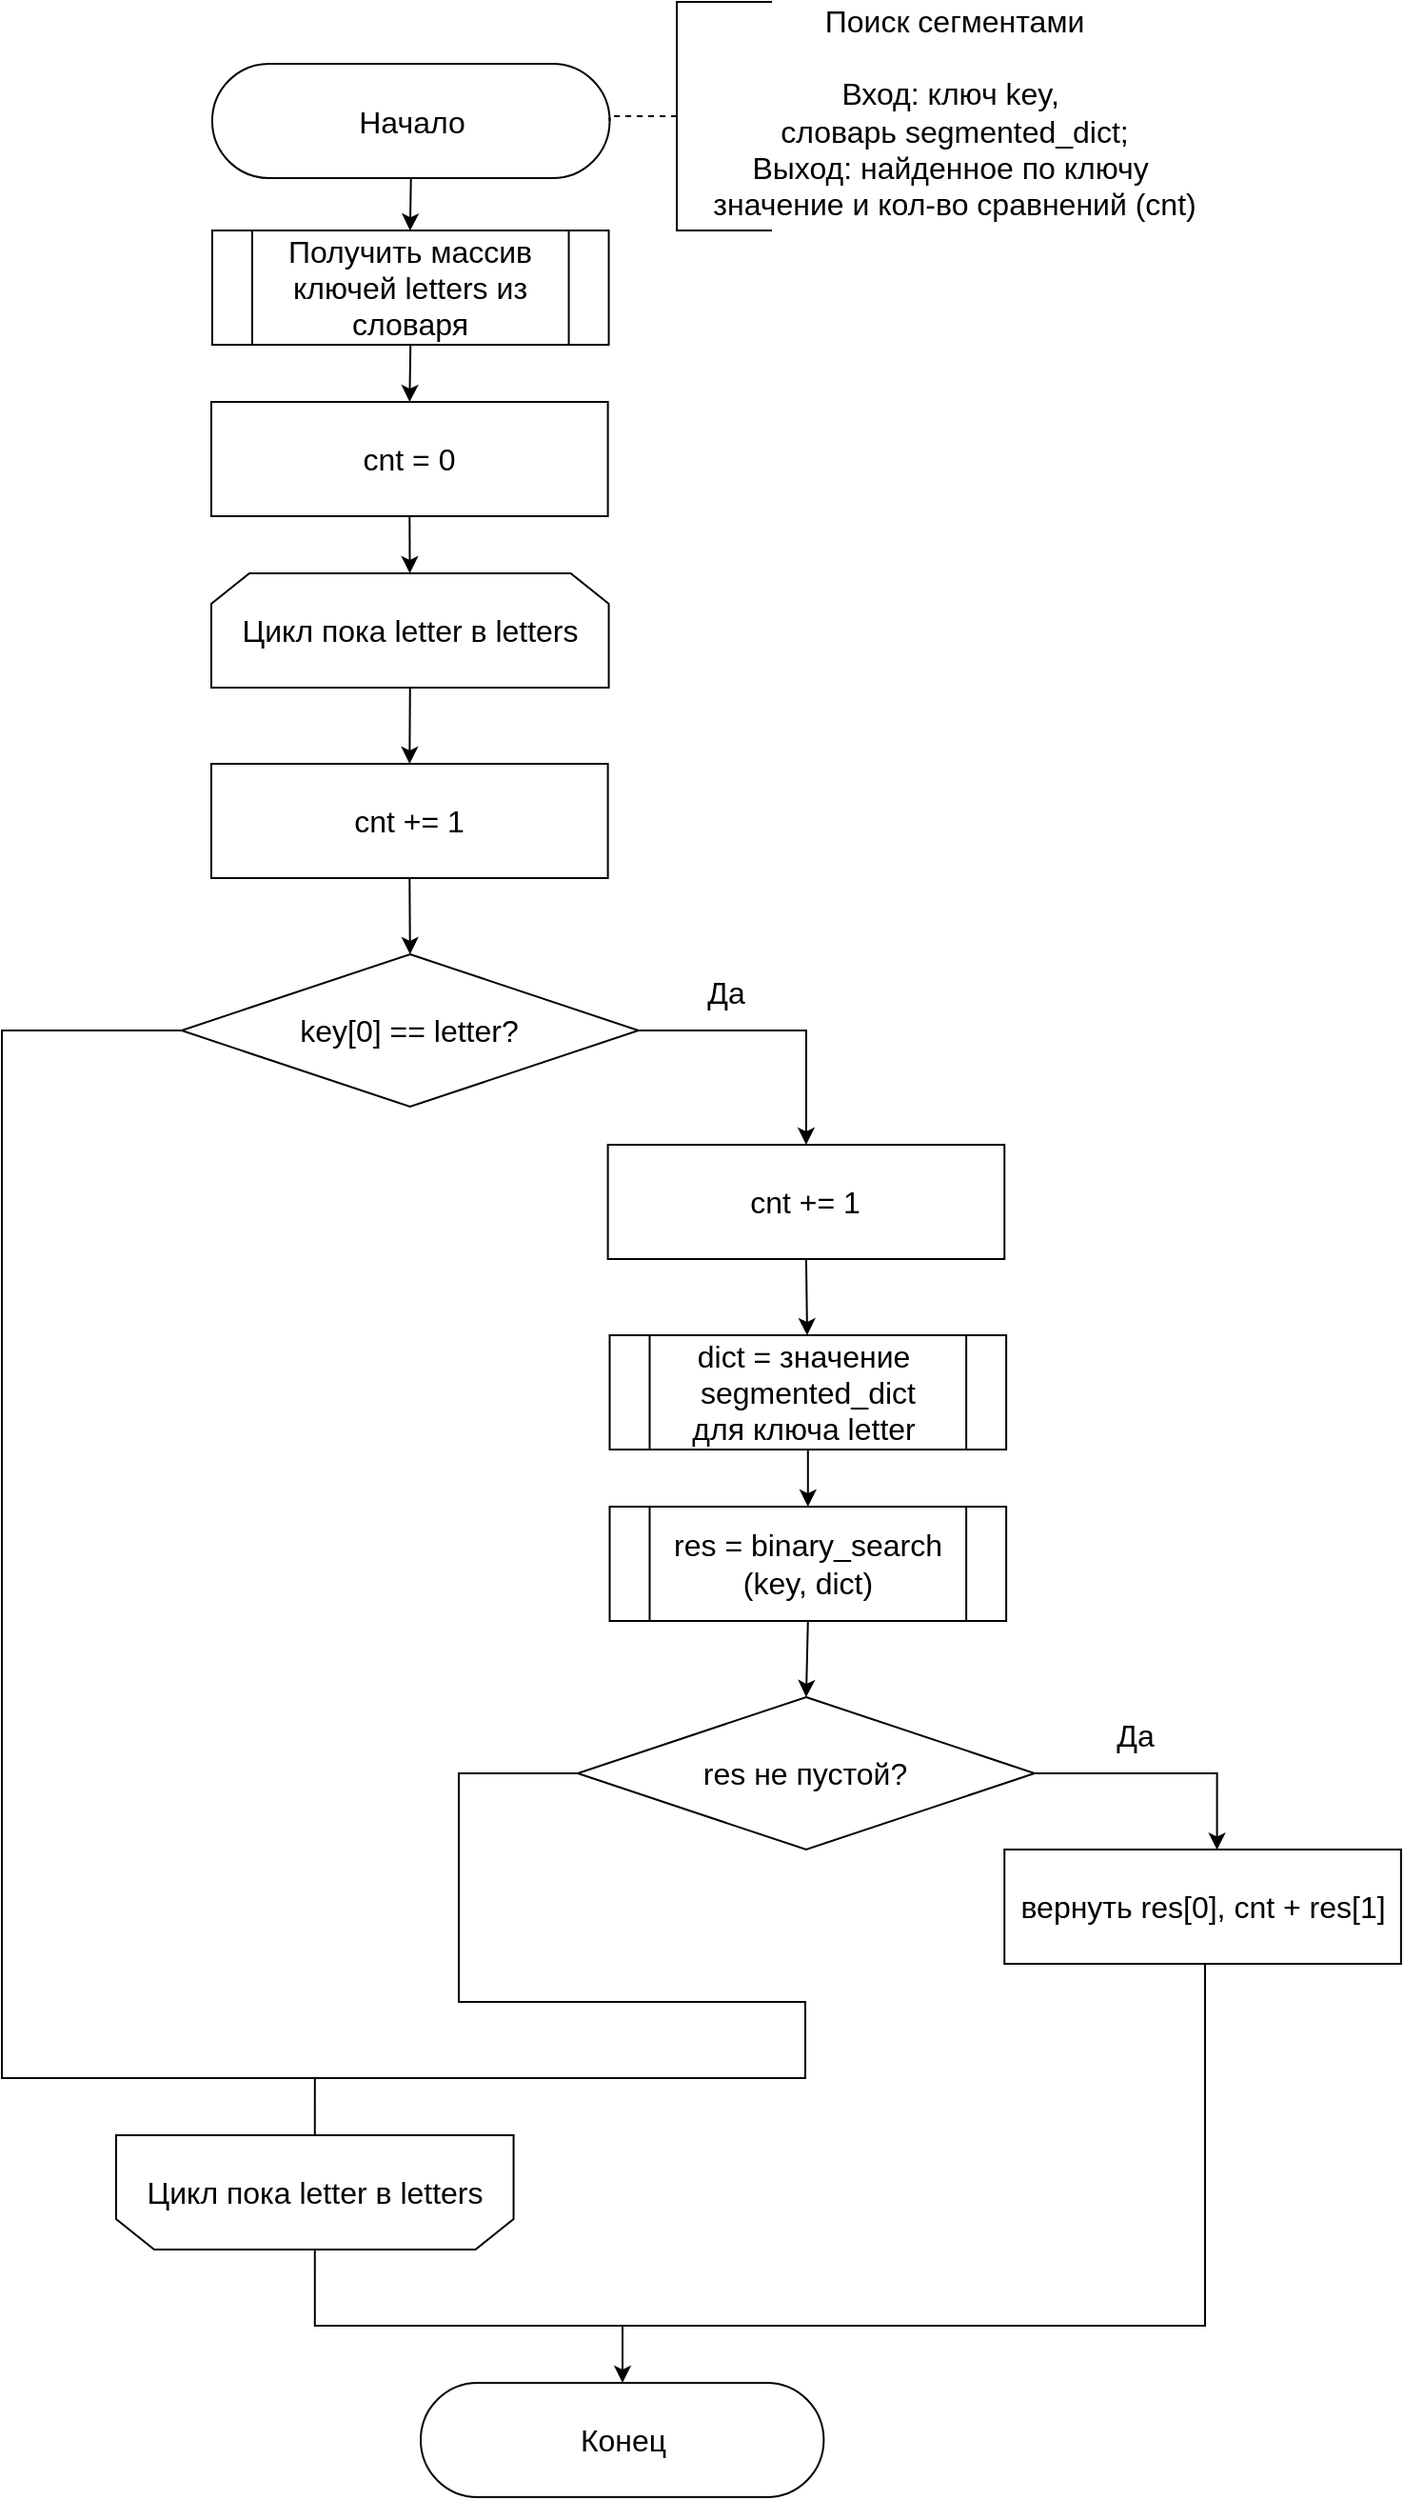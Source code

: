 <mxfile>
    <diagram id="z_-x8YqtBGh2KsrjOjVs" name="Страница 1">
        <mxGraphModel dx="1273" dy="1232" grid="1" gridSize="10" guides="1" tooltips="1" connect="1" arrows="1" fold="1" page="1" pageScale="1" pageWidth="827" pageHeight="1169" math="0" shadow="0">
            <root>
                <mxCell id="0"/>
                <mxCell id="1" parent="0"/>
                <mxCell id="2" style="edgeStyle=orthogonalEdgeStyle;rounded=0;orthogonalLoop=1;jettySize=auto;html=1;exitX=0.5;exitY=0.5;exitDx=0;exitDy=30;exitPerimeter=0;fontSize=16;entryX=0.499;entryY=0.002;entryDx=0;entryDy=0;entryPerimeter=0;" edge="1" parent="1" source="3" target="8">
                    <mxGeometry relative="1" as="geometry">
                        <mxPoint x="294.25" y="128" as="targetPoint"/>
                    </mxGeometry>
                </mxCell>
                <mxCell id="3" value="&lt;font style=&quot;font-size: 16px&quot;&gt;Начало&lt;/font&gt;" style="html=1;dashed=0;whitespace=wrap;shape=mxgraph.dfd.start" vertex="1" parent="1">
                    <mxGeometry x="190.47" y="42.5" width="208.78" height="60" as="geometry"/>
                </mxCell>
                <mxCell id="4" style="edgeStyle=orthogonalEdgeStyle;rounded=0;orthogonalLoop=1;jettySize=auto;html=1;exitX=0;exitY=0.5;exitDx=0;exitDy=0;exitPerimeter=0;entryX=1;entryY=0.5;entryDx=0;entryDy=0;entryPerimeter=0;dashed=1;endArrow=none;endFill=0;" edge="1" parent="1" source="5" target="3">
                    <mxGeometry relative="1" as="geometry"/>
                </mxCell>
                <mxCell id="5" value="" style="strokeWidth=1;html=1;shape=mxgraph.flowchart.annotation_1;align=left;pointerEvents=1;" vertex="1" parent="1">
                    <mxGeometry x="434.53" y="10" width="50" height="120" as="geometry"/>
                </mxCell>
                <mxCell id="6" value="&lt;div&gt;&lt;span style=&quot;font-size: 16px&quot;&gt;Поиск сегментами&lt;/span&gt;&lt;/div&gt;&lt;div&gt;&lt;span style=&quot;font-size: 16px&quot;&gt;&lt;br&gt;&lt;/span&gt;&lt;/div&gt;&lt;font&gt;&lt;div&gt;&lt;font size=&quot;3&quot;&gt;Вход: ключ key&lt;/font&gt;&lt;span style=&quot;font-size: medium&quot;&gt;,&amp;nbsp;&lt;/span&gt;&lt;/div&gt;&lt;div&gt;&lt;span style=&quot;font-size: medium&quot;&gt;словарь&amp;nbsp;&lt;/span&gt;&lt;span style=&quot;font-size: medium&quot;&gt;segmented_dict&lt;/span&gt;&lt;span style=&quot;font-size: 16px&quot;&gt;;&lt;/span&gt;&lt;/div&gt;&lt;div&gt;&lt;span style=&quot;font-size: 16px&quot;&gt;Выход: найденное по ключу&amp;nbsp;&lt;/span&gt;&lt;/div&gt;&lt;div&gt;&lt;span style=&quot;font-size: 16px&quot;&gt;значение и кол-во сравнений (cnt)&lt;/span&gt;&lt;/div&gt;&lt;/font&gt;" style="text;html=1;align=center;verticalAlign=middle;resizable=0;points=[];autosize=1;strokeColor=none;fillColor=none;" vertex="1" parent="1">
                    <mxGeometry x="444.53" y="22.5" width="270" height="90" as="geometry"/>
                </mxCell>
                <mxCell id="26" style="edgeStyle=none;html=1;exitX=0.5;exitY=1;exitDx=0;exitDy=0;entryX=0.5;entryY=0;entryDx=0;entryDy=0;" edge="1" parent="1" source="8" target="20">
                    <mxGeometry relative="1" as="geometry"/>
                </mxCell>
                <mxCell id="8" value="&lt;span style=&quot;font-size: 16px&quot;&gt;Получить массив ключей letters из словаря&lt;/span&gt;" style="shape=process;whiteSpace=wrap;html=1;backgroundOutline=1;" vertex="1" parent="1">
                    <mxGeometry x="190.47" y="130" width="208.31" height="60" as="geometry"/>
                </mxCell>
                <mxCell id="28" style="edgeStyle=none;html=1;exitX=0.5;exitY=1;exitDx=0;exitDy=0;entryX=0.5;entryY=0;entryDx=0;entryDy=0;" edge="1" parent="1" source="10" target="21">
                    <mxGeometry relative="1" as="geometry"/>
                </mxCell>
                <mxCell id="10" value="&lt;font style=&quot;font-size: 16px&quot;&gt;Цикл пока letter в letters&lt;/font&gt;&lt;font&gt;&lt;br&gt;&lt;/font&gt;" style="shape=loopLimit;whiteSpace=wrap;html=1;strokeWidth=1;" vertex="1" parent="1">
                    <mxGeometry x="190" y="310" width="208.78" height="60" as="geometry"/>
                </mxCell>
                <mxCell id="11" style="edgeStyle=orthogonalEdgeStyle;html=1;exitX=1;exitY=0.5;exitDx=0;exitDy=0;exitPerimeter=0;rounded=0;entryX=0.5;entryY=0;entryDx=0;entryDy=0;" edge="1" parent="1" source="13" target="22">
                    <mxGeometry relative="1" as="geometry">
                        <mxPoint x="503" y="630" as="targetPoint"/>
                    </mxGeometry>
                </mxCell>
                <mxCell id="38" style="edgeStyle=orthogonalEdgeStyle;rounded=0;html=1;exitX=0;exitY=0.5;exitDx=0;exitDy=0;exitPerimeter=0;startArrow=none;startFill=0;endArrow=none;endFill=0;entryX=0.5;entryY=1;entryDx=0;entryDy=0;" edge="1" parent="1" source="13" target="37">
                    <mxGeometry relative="1" as="geometry">
                        <Array as="points">
                            <mxPoint x="80" y="550"/>
                            <mxPoint x="80" y="1100"/>
                            <mxPoint x="244" y="1100"/>
                        </Array>
                    </mxGeometry>
                </mxCell>
                <mxCell id="13" value="&lt;span style=&quot;font-size: 16px&quot;&gt;key[0] == letter?&lt;/span&gt;&lt;span style=&quot;font-size: 16px&quot;&gt;&lt;br&gt;&lt;/span&gt;" style="strokeWidth=1;html=1;shape=mxgraph.flowchart.decision;whiteSpace=wrap;rounded=1;shadow=0;glass=0;sketch=0;gradientColor=none;" vertex="1" parent="1">
                    <mxGeometry x="174.39" y="510" width="240" height="80" as="geometry"/>
                </mxCell>
                <mxCell id="14" value="&lt;font style=&quot;font-size: 16px&quot;&gt;Конец&lt;/font&gt;" style="html=1;dashed=0;whitespace=wrap;shape=mxgraph.dfd.start" vertex="1" parent="1">
                    <mxGeometry x="300" y="1260" width="211.69" height="60" as="geometry"/>
                </mxCell>
                <mxCell id="41" style="edgeStyle=orthogonalEdgeStyle;rounded=0;html=1;exitX=0.5;exitY=1;exitDx=0;exitDy=0;startArrow=none;startFill=0;endArrow=none;endFill=0;" edge="1" parent="1" source="16">
                    <mxGeometry relative="1" as="geometry">
                        <mxPoint x="400" y="1230" as="targetPoint"/>
                        <Array as="points">
                            <mxPoint x="712" y="1230"/>
                        </Array>
                    </mxGeometry>
                </mxCell>
                <mxCell id="16" value="&lt;font style=&quot;font-size: 16px&quot;&gt;вернуть res[0], cnt + res[1]&lt;br&gt;&lt;/font&gt;" style="rounded=0;whiteSpace=wrap;html=1;shadow=0;glass=0;sketch=0;strokeWidth=1;gradientColor=none;" vertex="1" parent="1">
                    <mxGeometry x="606.62" y="980" width="208.31" height="60" as="geometry"/>
                </mxCell>
                <mxCell id="19" value="&lt;font style=&quot;font-size: 16px&quot;&gt;Да&lt;/font&gt;" style="text;html=1;align=center;verticalAlign=middle;resizable=0;points=[];autosize=1;strokeColor=none;" vertex="1" parent="1">
                    <mxGeometry x="444.53" y="520" width="30" height="20" as="geometry"/>
                </mxCell>
                <mxCell id="27" style="edgeStyle=none;html=1;exitX=0.5;exitY=1;exitDx=0;exitDy=0;" edge="1" parent="1" source="20" target="10">
                    <mxGeometry relative="1" as="geometry"/>
                </mxCell>
                <mxCell id="20" value="&lt;font style=&quot;font-size: 16px&quot;&gt;cnt = 0&lt;br&gt;&lt;/font&gt;" style="rounded=0;whiteSpace=wrap;html=1;shadow=0;glass=0;sketch=0;strokeWidth=1;gradientColor=none;" vertex="1" parent="1">
                    <mxGeometry x="190" y="220" width="208.31" height="60" as="geometry"/>
                </mxCell>
                <mxCell id="29" style="edgeStyle=none;html=1;exitX=0.5;exitY=1;exitDx=0;exitDy=0;entryX=0.5;entryY=0;entryDx=0;entryDy=0;entryPerimeter=0;" edge="1" parent="1" source="21" target="13">
                    <mxGeometry relative="1" as="geometry"/>
                </mxCell>
                <mxCell id="21" value="&lt;font style=&quot;font-size: 16px&quot;&gt;cnt += 1&lt;br&gt;&lt;/font&gt;" style="rounded=0;whiteSpace=wrap;html=1;shadow=0;glass=0;sketch=0;strokeWidth=1;gradientColor=none;" vertex="1" parent="1">
                    <mxGeometry x="190" y="410" width="208.31" height="60" as="geometry"/>
                </mxCell>
                <mxCell id="30" style="edgeStyle=none;html=1;exitX=0.5;exitY=1;exitDx=0;exitDy=0;" edge="1" parent="1" source="22" target="24">
                    <mxGeometry relative="1" as="geometry"/>
                </mxCell>
                <mxCell id="22" value="&lt;font style=&quot;font-size: 16px&quot;&gt;cnt += 1&lt;br&gt;&lt;/font&gt;" style="rounded=0;whiteSpace=wrap;html=1;shadow=0;glass=0;sketch=0;strokeWidth=1;gradientColor=none;" vertex="1" parent="1">
                    <mxGeometry x="398.31" y="610" width="208.31" height="60" as="geometry"/>
                </mxCell>
                <mxCell id="32" style="edgeStyle=none;html=1;exitX=0.5;exitY=1;exitDx=0;exitDy=0;entryX=0.5;entryY=0;entryDx=0;entryDy=0;entryPerimeter=0;" edge="1" parent="1" source="23" target="25">
                    <mxGeometry relative="1" as="geometry"/>
                </mxCell>
                <mxCell id="23" value="&lt;span style=&quot;font-size: 16px&quot;&gt;res = binary_search&lt;br&gt;(key,&lt;/span&gt;&lt;span style=&quot;font-size: 16px&quot;&gt;&amp;nbsp;dict&lt;/span&gt;&lt;span style=&quot;font-size: 16px&quot;&gt;)&lt;/span&gt;" style="shape=process;whiteSpace=wrap;html=1;backgroundOutline=1;" vertex="1" parent="1">
                    <mxGeometry x="399.25" y="800" width="208.31" height="60" as="geometry"/>
                </mxCell>
                <mxCell id="31" style="edgeStyle=none;html=1;exitX=0.5;exitY=1;exitDx=0;exitDy=0;entryX=0.5;entryY=0;entryDx=0;entryDy=0;" edge="1" parent="1" source="24" target="23">
                    <mxGeometry relative="1" as="geometry"/>
                </mxCell>
                <mxCell id="24" value="&lt;span style=&quot;font-size: 16px&quot;&gt;dict = значение&amp;nbsp;&lt;br&gt;&lt;/span&gt;&lt;span style=&quot;font-size: medium&quot;&gt;segmented_dict&lt;/span&gt;&lt;span style=&quot;font-size: 16px&quot;&gt;&lt;br&gt;для ключа letter&amp;nbsp;&lt;/span&gt;" style="shape=process;whiteSpace=wrap;html=1;backgroundOutline=1;" vertex="1" parent="1">
                    <mxGeometry x="399.25" y="710" width="208.31" height="60" as="geometry"/>
                </mxCell>
                <mxCell id="33" style="edgeStyle=orthogonalEdgeStyle;html=1;exitX=1;exitY=0.5;exitDx=0;exitDy=0;exitPerimeter=0;entryX=0.536;entryY=0.003;entryDx=0;entryDy=0;entryPerimeter=0;startArrow=none;startFill=0;rounded=0;" edge="1" parent="1" source="25" target="16">
                    <mxGeometry relative="1" as="geometry"/>
                </mxCell>
                <mxCell id="39" style="edgeStyle=orthogonalEdgeStyle;rounded=0;html=1;exitX=0;exitY=0.5;exitDx=0;exitDy=0;exitPerimeter=0;startArrow=none;startFill=0;endArrow=none;endFill=0;" edge="1" parent="1" source="25">
                    <mxGeometry relative="1" as="geometry">
                        <mxPoint x="240" y="1100" as="targetPoint"/>
                        <Array as="points">
                            <mxPoint x="320" y="940"/>
                            <mxPoint x="320" y="1060"/>
                            <mxPoint x="502" y="1060"/>
                            <mxPoint x="502" y="1100"/>
                        </Array>
                    </mxGeometry>
                </mxCell>
                <mxCell id="25" value="&lt;span style=&quot;font-size: 16px&quot;&gt;res не пустой?&lt;/span&gt;&lt;span style=&quot;font-size: 16px&quot;&gt;&lt;br&gt;&lt;/span&gt;" style="strokeWidth=1;html=1;shape=mxgraph.flowchart.decision;whiteSpace=wrap;rounded=1;shadow=0;glass=0;sketch=0;gradientColor=none;" vertex="1" parent="1">
                    <mxGeometry x="382.46" y="900" width="240" height="80" as="geometry"/>
                </mxCell>
                <mxCell id="40" style="edgeStyle=orthogonalEdgeStyle;rounded=0;html=1;exitX=0.5;exitY=0;exitDx=0;exitDy=0;startArrow=none;startFill=0;endArrow=classic;endFill=1;" edge="1" parent="1" source="37" target="14">
                    <mxGeometry relative="1" as="geometry">
                        <Array as="points">
                            <mxPoint x="244" y="1230"/>
                            <mxPoint x="406" y="1230"/>
                        </Array>
                    </mxGeometry>
                </mxCell>
                <mxCell id="37" value="&lt;font style=&quot;font-size: 16px&quot;&gt;Цикл пока letter в letters&lt;/font&gt;&lt;font&gt;&lt;br&gt;&lt;/font&gt;" style="shape=loopLimit;whiteSpace=wrap;html=1;strokeWidth=1;direction=west;" vertex="1" parent="1">
                    <mxGeometry x="140" y="1130" width="208.78" height="60" as="geometry"/>
                </mxCell>
                <mxCell id="42" value="&lt;font style=&quot;font-size: 16px&quot;&gt;Да&lt;/font&gt;" style="text;html=1;align=center;verticalAlign=middle;resizable=0;points=[];autosize=1;strokeColor=none;" vertex="1" parent="1">
                    <mxGeometry x="660" y="910" width="30" height="20" as="geometry"/>
                </mxCell>
            </root>
        </mxGraphModel>
    </diagram>
</mxfile>
